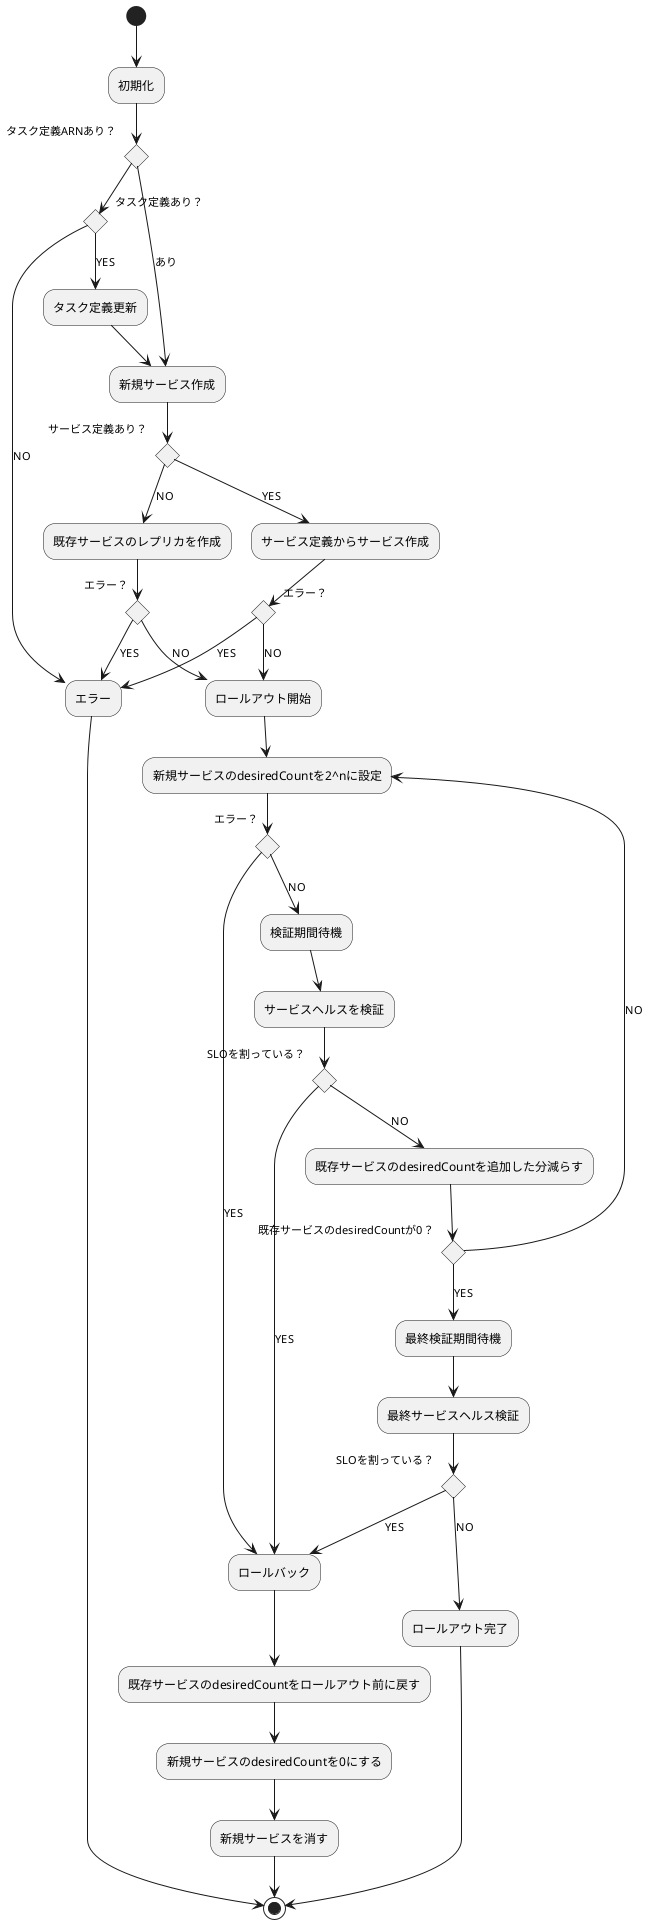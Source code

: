 @startuml

(*) --> "初期化"
 if "タスク定義ARNあり？" then
    --> [あり] "新規サービス作成"
else
    if "タスク定義あり？" then
        --> [YES] "タスク定義更新"
        --> "新規サービス作成"
    else
        --> [NO] "エラー"
    endif
endif
"新規サービス作成" --> if "サービス定義あり？" then
    --> [YES] "サービス定義からサービス作成"
    if エラー？
        --> [YES] エラー
    else
        --> [NO] "ロールアウト開始"
    endif

else
    --> [NO] "既存サービスのレプリカを作成"
    if エラー？
        --> [YES] エラー
    else
        --> [NO] "ロールアウト開始"
    endif
endif

"ロールアウト開始" -->  "新規サービスのdesiredCountを2^nに設定"
if "エラー？"
    --> [YES] ロールバック
else
    --> [NO] 検証期間待機
endif


"検証期間待機" --> "サービスヘルスを検証"

if "SLOを割っている？"
    --> [YES] ロールバック
else
    --> [NO] 既存サービスのdesiredCountを追加した分減らす
endif

既存サービスのdesiredCountを追加した分減らす --> if 既存サービスのdesiredCountが0？
    --> [YES] 最終検証期間待機
    --> "最終サービスヘルス検証"
else
    --> [NO] "新規サービスのdesiredCountを2^nに設定"
endif

"最終サービスヘルス検証" --> if "SLOを割っている？"
    --> [YES] ロールバック
else
    --> [NO] ロールアウト完了
endif

エラー --> (*)
ロールアウト完了 --> (*)
"ロールバック" --> "既存サービスのdesiredCountをロールアウト前に戻す"
--> "新規サービスのdesiredCountを0にする"
--> "新規サービスを消す"
--> (*)

@enduml
